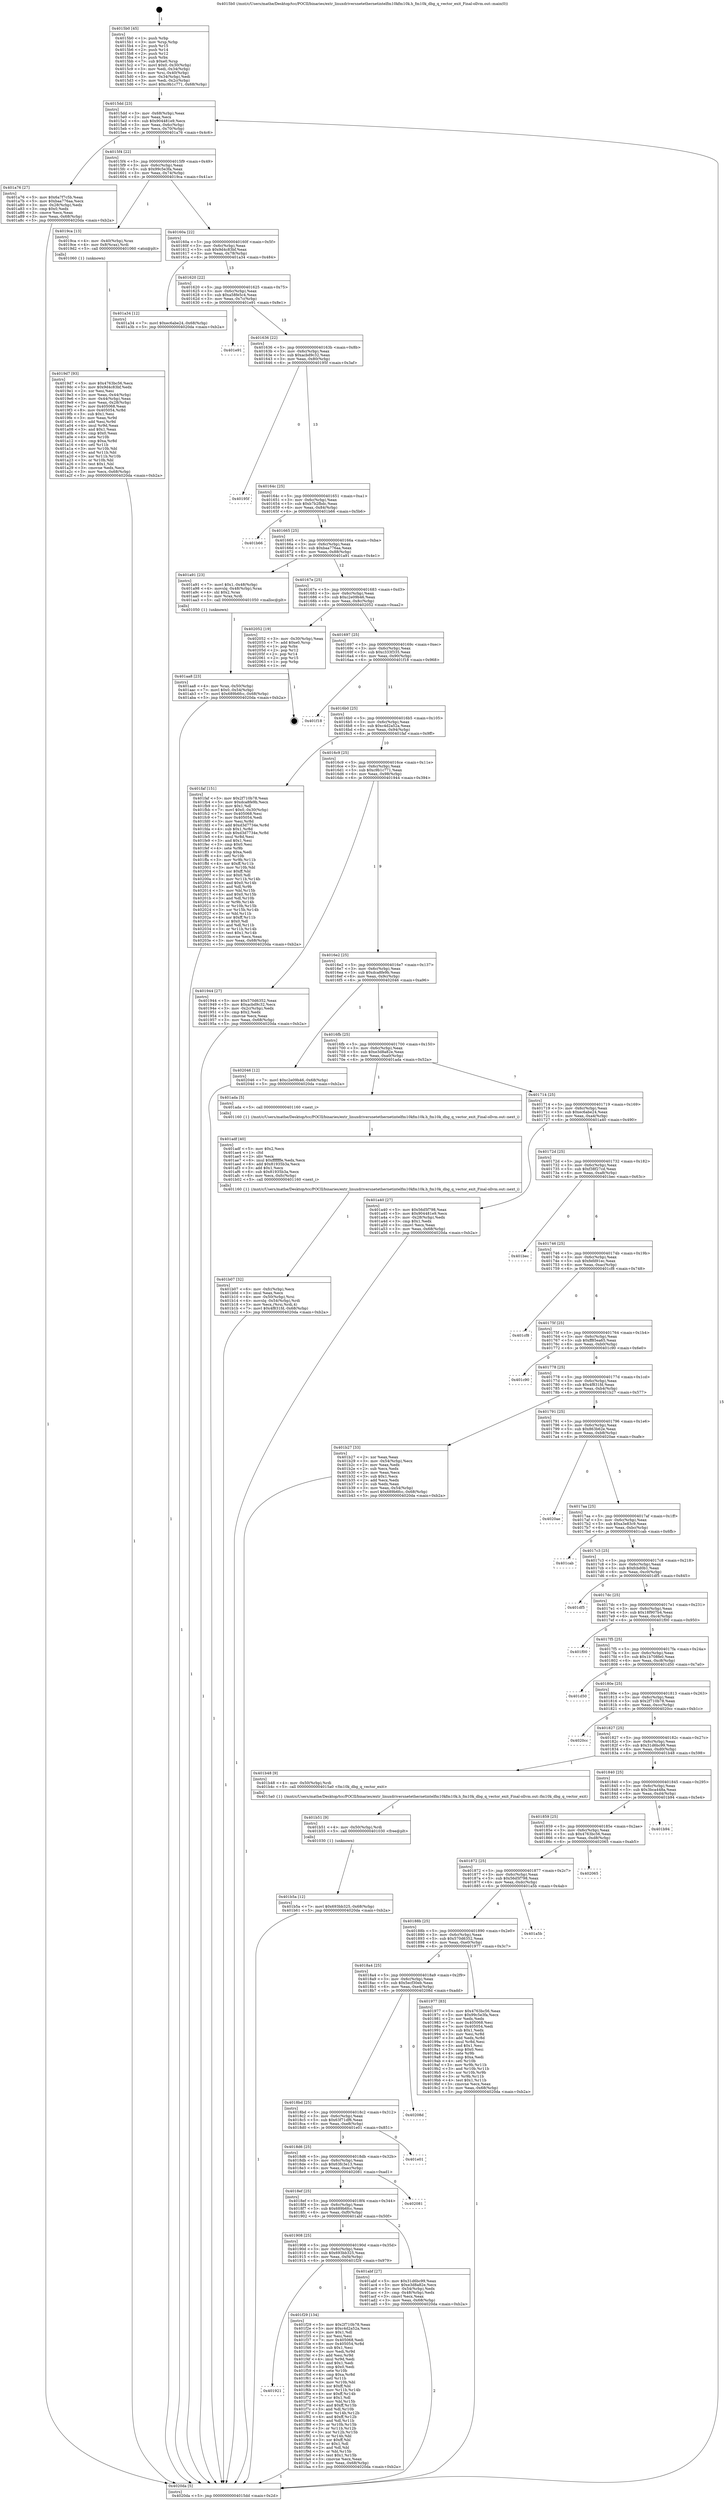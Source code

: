 digraph "0x4015b0" {
  label = "0x4015b0 (/mnt/c/Users/mathe/Desktop/tcc/POCII/binaries/extr_linuxdriversnetethernetintelfm10kfm10k.h_fm10k_dbg_q_vector_exit_Final-ollvm.out::main(0))"
  labelloc = "t"
  node[shape=record]

  Entry [label="",width=0.3,height=0.3,shape=circle,fillcolor=black,style=filled]
  "0x4015dd" [label="{
     0x4015dd [23]\l
     | [instrs]\l
     &nbsp;&nbsp;0x4015dd \<+3\>: mov -0x68(%rbp),%eax\l
     &nbsp;&nbsp;0x4015e0 \<+2\>: mov %eax,%ecx\l
     &nbsp;&nbsp;0x4015e2 \<+6\>: sub $0x904481e9,%ecx\l
     &nbsp;&nbsp;0x4015e8 \<+3\>: mov %eax,-0x6c(%rbp)\l
     &nbsp;&nbsp;0x4015eb \<+3\>: mov %ecx,-0x70(%rbp)\l
     &nbsp;&nbsp;0x4015ee \<+6\>: je 0000000000401a76 \<main+0x4c6\>\l
  }"]
  "0x401a76" [label="{
     0x401a76 [27]\l
     | [instrs]\l
     &nbsp;&nbsp;0x401a76 \<+5\>: mov $0x6a7f7c5b,%eax\l
     &nbsp;&nbsp;0x401a7b \<+5\>: mov $0xbaa776aa,%ecx\l
     &nbsp;&nbsp;0x401a80 \<+3\>: mov -0x28(%rbp),%edx\l
     &nbsp;&nbsp;0x401a83 \<+3\>: cmp $0x0,%edx\l
     &nbsp;&nbsp;0x401a86 \<+3\>: cmove %ecx,%eax\l
     &nbsp;&nbsp;0x401a89 \<+3\>: mov %eax,-0x68(%rbp)\l
     &nbsp;&nbsp;0x401a8c \<+5\>: jmp 00000000004020da \<main+0xb2a\>\l
  }"]
  "0x4015f4" [label="{
     0x4015f4 [22]\l
     | [instrs]\l
     &nbsp;&nbsp;0x4015f4 \<+5\>: jmp 00000000004015f9 \<main+0x49\>\l
     &nbsp;&nbsp;0x4015f9 \<+3\>: mov -0x6c(%rbp),%eax\l
     &nbsp;&nbsp;0x4015fc \<+5\>: sub $0x99c5e3fa,%eax\l
     &nbsp;&nbsp;0x401601 \<+3\>: mov %eax,-0x74(%rbp)\l
     &nbsp;&nbsp;0x401604 \<+6\>: je 00000000004019ca \<main+0x41a\>\l
  }"]
  Exit [label="",width=0.3,height=0.3,shape=circle,fillcolor=black,style=filled,peripheries=2]
  "0x4019ca" [label="{
     0x4019ca [13]\l
     | [instrs]\l
     &nbsp;&nbsp;0x4019ca \<+4\>: mov -0x40(%rbp),%rax\l
     &nbsp;&nbsp;0x4019ce \<+4\>: mov 0x8(%rax),%rdi\l
     &nbsp;&nbsp;0x4019d2 \<+5\>: call 0000000000401060 \<atoi@plt\>\l
     | [calls]\l
     &nbsp;&nbsp;0x401060 \{1\} (unknown)\l
  }"]
  "0x40160a" [label="{
     0x40160a [22]\l
     | [instrs]\l
     &nbsp;&nbsp;0x40160a \<+5\>: jmp 000000000040160f \<main+0x5f\>\l
     &nbsp;&nbsp;0x40160f \<+3\>: mov -0x6c(%rbp),%eax\l
     &nbsp;&nbsp;0x401612 \<+5\>: sub $0x9d4c83bf,%eax\l
     &nbsp;&nbsp;0x401617 \<+3\>: mov %eax,-0x78(%rbp)\l
     &nbsp;&nbsp;0x40161a \<+6\>: je 0000000000401a34 \<main+0x484\>\l
  }"]
  "0x401921" [label="{
     0x401921\l
  }", style=dashed]
  "0x401a34" [label="{
     0x401a34 [12]\l
     | [instrs]\l
     &nbsp;&nbsp;0x401a34 \<+7\>: movl $0xec6abe24,-0x68(%rbp)\l
     &nbsp;&nbsp;0x401a3b \<+5\>: jmp 00000000004020da \<main+0xb2a\>\l
  }"]
  "0x401620" [label="{
     0x401620 [22]\l
     | [instrs]\l
     &nbsp;&nbsp;0x401620 \<+5\>: jmp 0000000000401625 \<main+0x75\>\l
     &nbsp;&nbsp;0x401625 \<+3\>: mov -0x6c(%rbp),%eax\l
     &nbsp;&nbsp;0x401628 \<+5\>: sub $0xa58fe5c4,%eax\l
     &nbsp;&nbsp;0x40162d \<+3\>: mov %eax,-0x7c(%rbp)\l
     &nbsp;&nbsp;0x401630 \<+6\>: je 0000000000401e91 \<main+0x8e1\>\l
  }"]
  "0x401f29" [label="{
     0x401f29 [134]\l
     | [instrs]\l
     &nbsp;&nbsp;0x401f29 \<+5\>: mov $0x2f710b78,%eax\l
     &nbsp;&nbsp;0x401f2e \<+5\>: mov $0xc4d2a52a,%ecx\l
     &nbsp;&nbsp;0x401f33 \<+2\>: mov $0x1,%dl\l
     &nbsp;&nbsp;0x401f35 \<+2\>: xor %esi,%esi\l
     &nbsp;&nbsp;0x401f37 \<+7\>: mov 0x405068,%edi\l
     &nbsp;&nbsp;0x401f3e \<+8\>: mov 0x405054,%r8d\l
     &nbsp;&nbsp;0x401f46 \<+3\>: sub $0x1,%esi\l
     &nbsp;&nbsp;0x401f49 \<+3\>: mov %edi,%r9d\l
     &nbsp;&nbsp;0x401f4c \<+3\>: add %esi,%r9d\l
     &nbsp;&nbsp;0x401f4f \<+4\>: imul %r9d,%edi\l
     &nbsp;&nbsp;0x401f53 \<+3\>: and $0x1,%edi\l
     &nbsp;&nbsp;0x401f56 \<+3\>: cmp $0x0,%edi\l
     &nbsp;&nbsp;0x401f59 \<+4\>: sete %r10b\l
     &nbsp;&nbsp;0x401f5d \<+4\>: cmp $0xa,%r8d\l
     &nbsp;&nbsp;0x401f61 \<+4\>: setl %r11b\l
     &nbsp;&nbsp;0x401f65 \<+3\>: mov %r10b,%bl\l
     &nbsp;&nbsp;0x401f68 \<+3\>: xor $0xff,%bl\l
     &nbsp;&nbsp;0x401f6b \<+3\>: mov %r11b,%r14b\l
     &nbsp;&nbsp;0x401f6e \<+4\>: xor $0xff,%r14b\l
     &nbsp;&nbsp;0x401f72 \<+3\>: xor $0x1,%dl\l
     &nbsp;&nbsp;0x401f75 \<+3\>: mov %bl,%r15b\l
     &nbsp;&nbsp;0x401f78 \<+4\>: and $0xff,%r15b\l
     &nbsp;&nbsp;0x401f7c \<+3\>: and %dl,%r10b\l
     &nbsp;&nbsp;0x401f7f \<+3\>: mov %r14b,%r12b\l
     &nbsp;&nbsp;0x401f82 \<+4\>: and $0xff,%r12b\l
     &nbsp;&nbsp;0x401f86 \<+3\>: and %dl,%r11b\l
     &nbsp;&nbsp;0x401f89 \<+3\>: or %r10b,%r15b\l
     &nbsp;&nbsp;0x401f8c \<+3\>: or %r11b,%r12b\l
     &nbsp;&nbsp;0x401f8f \<+3\>: xor %r12b,%r15b\l
     &nbsp;&nbsp;0x401f92 \<+3\>: or %r14b,%bl\l
     &nbsp;&nbsp;0x401f95 \<+3\>: xor $0xff,%bl\l
     &nbsp;&nbsp;0x401f98 \<+3\>: or $0x1,%dl\l
     &nbsp;&nbsp;0x401f9b \<+2\>: and %dl,%bl\l
     &nbsp;&nbsp;0x401f9d \<+3\>: or %bl,%r15b\l
     &nbsp;&nbsp;0x401fa0 \<+4\>: test $0x1,%r15b\l
     &nbsp;&nbsp;0x401fa4 \<+3\>: cmovne %ecx,%eax\l
     &nbsp;&nbsp;0x401fa7 \<+3\>: mov %eax,-0x68(%rbp)\l
     &nbsp;&nbsp;0x401faa \<+5\>: jmp 00000000004020da \<main+0xb2a\>\l
  }"]
  "0x401e91" [label="{
     0x401e91\l
  }", style=dashed]
  "0x401636" [label="{
     0x401636 [22]\l
     | [instrs]\l
     &nbsp;&nbsp;0x401636 \<+5\>: jmp 000000000040163b \<main+0x8b\>\l
     &nbsp;&nbsp;0x40163b \<+3\>: mov -0x6c(%rbp),%eax\l
     &nbsp;&nbsp;0x40163e \<+5\>: sub $0xacbd9c32,%eax\l
     &nbsp;&nbsp;0x401643 \<+3\>: mov %eax,-0x80(%rbp)\l
     &nbsp;&nbsp;0x401646 \<+6\>: je 000000000040195f \<main+0x3af\>\l
  }"]
  "0x401b5a" [label="{
     0x401b5a [12]\l
     | [instrs]\l
     &nbsp;&nbsp;0x401b5a \<+7\>: movl $0x693bb325,-0x68(%rbp)\l
     &nbsp;&nbsp;0x401b61 \<+5\>: jmp 00000000004020da \<main+0xb2a\>\l
  }"]
  "0x40195f" [label="{
     0x40195f\l
  }", style=dashed]
  "0x40164c" [label="{
     0x40164c [25]\l
     | [instrs]\l
     &nbsp;&nbsp;0x40164c \<+5\>: jmp 0000000000401651 \<main+0xa1\>\l
     &nbsp;&nbsp;0x401651 \<+3\>: mov -0x6c(%rbp),%eax\l
     &nbsp;&nbsp;0x401654 \<+5\>: sub $0xb7b2fbdc,%eax\l
     &nbsp;&nbsp;0x401659 \<+6\>: mov %eax,-0x84(%rbp)\l
     &nbsp;&nbsp;0x40165f \<+6\>: je 0000000000401b66 \<main+0x5b6\>\l
  }"]
  "0x401b51" [label="{
     0x401b51 [9]\l
     | [instrs]\l
     &nbsp;&nbsp;0x401b51 \<+4\>: mov -0x50(%rbp),%rdi\l
     &nbsp;&nbsp;0x401b55 \<+5\>: call 0000000000401030 \<free@plt\>\l
     | [calls]\l
     &nbsp;&nbsp;0x401030 \{1\} (unknown)\l
  }"]
  "0x401b66" [label="{
     0x401b66\l
  }", style=dashed]
  "0x401665" [label="{
     0x401665 [25]\l
     | [instrs]\l
     &nbsp;&nbsp;0x401665 \<+5\>: jmp 000000000040166a \<main+0xba\>\l
     &nbsp;&nbsp;0x40166a \<+3\>: mov -0x6c(%rbp),%eax\l
     &nbsp;&nbsp;0x40166d \<+5\>: sub $0xbaa776aa,%eax\l
     &nbsp;&nbsp;0x401672 \<+6\>: mov %eax,-0x88(%rbp)\l
     &nbsp;&nbsp;0x401678 \<+6\>: je 0000000000401a91 \<main+0x4e1\>\l
  }"]
  "0x401b07" [label="{
     0x401b07 [32]\l
     | [instrs]\l
     &nbsp;&nbsp;0x401b07 \<+6\>: mov -0xfc(%rbp),%ecx\l
     &nbsp;&nbsp;0x401b0d \<+3\>: imul %eax,%ecx\l
     &nbsp;&nbsp;0x401b10 \<+4\>: mov -0x50(%rbp),%rsi\l
     &nbsp;&nbsp;0x401b14 \<+4\>: movslq -0x54(%rbp),%rdi\l
     &nbsp;&nbsp;0x401b18 \<+3\>: mov %ecx,(%rsi,%rdi,4)\l
     &nbsp;&nbsp;0x401b1b \<+7\>: movl $0x4f831fd,-0x68(%rbp)\l
     &nbsp;&nbsp;0x401b22 \<+5\>: jmp 00000000004020da \<main+0xb2a\>\l
  }"]
  "0x401a91" [label="{
     0x401a91 [23]\l
     | [instrs]\l
     &nbsp;&nbsp;0x401a91 \<+7\>: movl $0x1,-0x48(%rbp)\l
     &nbsp;&nbsp;0x401a98 \<+4\>: movslq -0x48(%rbp),%rax\l
     &nbsp;&nbsp;0x401a9c \<+4\>: shl $0x2,%rax\l
     &nbsp;&nbsp;0x401aa0 \<+3\>: mov %rax,%rdi\l
     &nbsp;&nbsp;0x401aa3 \<+5\>: call 0000000000401050 \<malloc@plt\>\l
     | [calls]\l
     &nbsp;&nbsp;0x401050 \{1\} (unknown)\l
  }"]
  "0x40167e" [label="{
     0x40167e [25]\l
     | [instrs]\l
     &nbsp;&nbsp;0x40167e \<+5\>: jmp 0000000000401683 \<main+0xd3\>\l
     &nbsp;&nbsp;0x401683 \<+3\>: mov -0x6c(%rbp),%eax\l
     &nbsp;&nbsp;0x401686 \<+5\>: sub $0xc2e09b46,%eax\l
     &nbsp;&nbsp;0x40168b \<+6\>: mov %eax,-0x8c(%rbp)\l
     &nbsp;&nbsp;0x401691 \<+6\>: je 0000000000402052 \<main+0xaa2\>\l
  }"]
  "0x401adf" [label="{
     0x401adf [40]\l
     | [instrs]\l
     &nbsp;&nbsp;0x401adf \<+5\>: mov $0x2,%ecx\l
     &nbsp;&nbsp;0x401ae4 \<+1\>: cltd\l
     &nbsp;&nbsp;0x401ae5 \<+2\>: idiv %ecx\l
     &nbsp;&nbsp;0x401ae7 \<+6\>: imul $0xfffffffe,%edx,%ecx\l
     &nbsp;&nbsp;0x401aed \<+6\>: add $0x81935b3a,%ecx\l
     &nbsp;&nbsp;0x401af3 \<+3\>: add $0x1,%ecx\l
     &nbsp;&nbsp;0x401af6 \<+6\>: sub $0x81935b3a,%ecx\l
     &nbsp;&nbsp;0x401afc \<+6\>: mov %ecx,-0xfc(%rbp)\l
     &nbsp;&nbsp;0x401b02 \<+5\>: call 0000000000401160 \<next_i\>\l
     | [calls]\l
     &nbsp;&nbsp;0x401160 \{1\} (/mnt/c/Users/mathe/Desktop/tcc/POCII/binaries/extr_linuxdriversnetethernetintelfm10kfm10k.h_fm10k_dbg_q_vector_exit_Final-ollvm.out::next_i)\l
  }"]
  "0x402052" [label="{
     0x402052 [19]\l
     | [instrs]\l
     &nbsp;&nbsp;0x402052 \<+3\>: mov -0x30(%rbp),%eax\l
     &nbsp;&nbsp;0x402055 \<+7\>: add $0xe0,%rsp\l
     &nbsp;&nbsp;0x40205c \<+1\>: pop %rbx\l
     &nbsp;&nbsp;0x40205d \<+2\>: pop %r12\l
     &nbsp;&nbsp;0x40205f \<+2\>: pop %r14\l
     &nbsp;&nbsp;0x402061 \<+2\>: pop %r15\l
     &nbsp;&nbsp;0x402063 \<+1\>: pop %rbp\l
     &nbsp;&nbsp;0x402064 \<+1\>: ret\l
  }"]
  "0x401697" [label="{
     0x401697 [25]\l
     | [instrs]\l
     &nbsp;&nbsp;0x401697 \<+5\>: jmp 000000000040169c \<main+0xec\>\l
     &nbsp;&nbsp;0x40169c \<+3\>: mov -0x6c(%rbp),%eax\l
     &nbsp;&nbsp;0x40169f \<+5\>: sub $0xc333f335,%eax\l
     &nbsp;&nbsp;0x4016a4 \<+6\>: mov %eax,-0x90(%rbp)\l
     &nbsp;&nbsp;0x4016aa \<+6\>: je 0000000000401f18 \<main+0x968\>\l
  }"]
  "0x401908" [label="{
     0x401908 [25]\l
     | [instrs]\l
     &nbsp;&nbsp;0x401908 \<+5\>: jmp 000000000040190d \<main+0x35d\>\l
     &nbsp;&nbsp;0x40190d \<+3\>: mov -0x6c(%rbp),%eax\l
     &nbsp;&nbsp;0x401910 \<+5\>: sub $0x693bb325,%eax\l
     &nbsp;&nbsp;0x401915 \<+6\>: mov %eax,-0xf4(%rbp)\l
     &nbsp;&nbsp;0x40191b \<+6\>: je 0000000000401f29 \<main+0x979\>\l
  }"]
  "0x401f18" [label="{
     0x401f18\l
  }", style=dashed]
  "0x4016b0" [label="{
     0x4016b0 [25]\l
     | [instrs]\l
     &nbsp;&nbsp;0x4016b0 \<+5\>: jmp 00000000004016b5 \<main+0x105\>\l
     &nbsp;&nbsp;0x4016b5 \<+3\>: mov -0x6c(%rbp),%eax\l
     &nbsp;&nbsp;0x4016b8 \<+5\>: sub $0xc4d2a52a,%eax\l
     &nbsp;&nbsp;0x4016bd \<+6\>: mov %eax,-0x94(%rbp)\l
     &nbsp;&nbsp;0x4016c3 \<+6\>: je 0000000000401faf \<main+0x9ff\>\l
  }"]
  "0x401abf" [label="{
     0x401abf [27]\l
     | [instrs]\l
     &nbsp;&nbsp;0x401abf \<+5\>: mov $0x31d6bc99,%eax\l
     &nbsp;&nbsp;0x401ac4 \<+5\>: mov $0xe3d8a82e,%ecx\l
     &nbsp;&nbsp;0x401ac9 \<+3\>: mov -0x54(%rbp),%edx\l
     &nbsp;&nbsp;0x401acc \<+3\>: cmp -0x48(%rbp),%edx\l
     &nbsp;&nbsp;0x401acf \<+3\>: cmovl %ecx,%eax\l
     &nbsp;&nbsp;0x401ad2 \<+3\>: mov %eax,-0x68(%rbp)\l
     &nbsp;&nbsp;0x401ad5 \<+5\>: jmp 00000000004020da \<main+0xb2a\>\l
  }"]
  "0x401faf" [label="{
     0x401faf [151]\l
     | [instrs]\l
     &nbsp;&nbsp;0x401faf \<+5\>: mov $0x2f710b78,%eax\l
     &nbsp;&nbsp;0x401fb4 \<+5\>: mov $0xdca8fe9b,%ecx\l
     &nbsp;&nbsp;0x401fb9 \<+2\>: mov $0x1,%dl\l
     &nbsp;&nbsp;0x401fbb \<+7\>: movl $0x0,-0x30(%rbp)\l
     &nbsp;&nbsp;0x401fc2 \<+7\>: mov 0x405068,%esi\l
     &nbsp;&nbsp;0x401fc9 \<+7\>: mov 0x405054,%edi\l
     &nbsp;&nbsp;0x401fd0 \<+3\>: mov %esi,%r8d\l
     &nbsp;&nbsp;0x401fd3 \<+7\>: add $0xd3d7734e,%r8d\l
     &nbsp;&nbsp;0x401fda \<+4\>: sub $0x1,%r8d\l
     &nbsp;&nbsp;0x401fde \<+7\>: sub $0xd3d7734e,%r8d\l
     &nbsp;&nbsp;0x401fe5 \<+4\>: imul %r8d,%esi\l
     &nbsp;&nbsp;0x401fe9 \<+3\>: and $0x1,%esi\l
     &nbsp;&nbsp;0x401fec \<+3\>: cmp $0x0,%esi\l
     &nbsp;&nbsp;0x401fef \<+4\>: sete %r9b\l
     &nbsp;&nbsp;0x401ff3 \<+3\>: cmp $0xa,%edi\l
     &nbsp;&nbsp;0x401ff6 \<+4\>: setl %r10b\l
     &nbsp;&nbsp;0x401ffa \<+3\>: mov %r9b,%r11b\l
     &nbsp;&nbsp;0x401ffd \<+4\>: xor $0xff,%r11b\l
     &nbsp;&nbsp;0x402001 \<+3\>: mov %r10b,%bl\l
     &nbsp;&nbsp;0x402004 \<+3\>: xor $0xff,%bl\l
     &nbsp;&nbsp;0x402007 \<+3\>: xor $0x0,%dl\l
     &nbsp;&nbsp;0x40200a \<+3\>: mov %r11b,%r14b\l
     &nbsp;&nbsp;0x40200d \<+4\>: and $0x0,%r14b\l
     &nbsp;&nbsp;0x402011 \<+3\>: and %dl,%r9b\l
     &nbsp;&nbsp;0x402014 \<+3\>: mov %bl,%r15b\l
     &nbsp;&nbsp;0x402017 \<+4\>: and $0x0,%r15b\l
     &nbsp;&nbsp;0x40201b \<+3\>: and %dl,%r10b\l
     &nbsp;&nbsp;0x40201e \<+3\>: or %r9b,%r14b\l
     &nbsp;&nbsp;0x402021 \<+3\>: or %r10b,%r15b\l
     &nbsp;&nbsp;0x402024 \<+3\>: xor %r15b,%r14b\l
     &nbsp;&nbsp;0x402027 \<+3\>: or %bl,%r11b\l
     &nbsp;&nbsp;0x40202a \<+4\>: xor $0xff,%r11b\l
     &nbsp;&nbsp;0x40202e \<+3\>: or $0x0,%dl\l
     &nbsp;&nbsp;0x402031 \<+3\>: and %dl,%r11b\l
     &nbsp;&nbsp;0x402034 \<+3\>: or %r11b,%r14b\l
     &nbsp;&nbsp;0x402037 \<+4\>: test $0x1,%r14b\l
     &nbsp;&nbsp;0x40203b \<+3\>: cmovne %ecx,%eax\l
     &nbsp;&nbsp;0x40203e \<+3\>: mov %eax,-0x68(%rbp)\l
     &nbsp;&nbsp;0x402041 \<+5\>: jmp 00000000004020da \<main+0xb2a\>\l
  }"]
  "0x4016c9" [label="{
     0x4016c9 [25]\l
     | [instrs]\l
     &nbsp;&nbsp;0x4016c9 \<+5\>: jmp 00000000004016ce \<main+0x11e\>\l
     &nbsp;&nbsp;0x4016ce \<+3\>: mov -0x6c(%rbp),%eax\l
     &nbsp;&nbsp;0x4016d1 \<+5\>: sub $0xc9b1c771,%eax\l
     &nbsp;&nbsp;0x4016d6 \<+6\>: mov %eax,-0x98(%rbp)\l
     &nbsp;&nbsp;0x4016dc \<+6\>: je 0000000000401944 \<main+0x394\>\l
  }"]
  "0x4018ef" [label="{
     0x4018ef [25]\l
     | [instrs]\l
     &nbsp;&nbsp;0x4018ef \<+5\>: jmp 00000000004018f4 \<main+0x344\>\l
     &nbsp;&nbsp;0x4018f4 \<+3\>: mov -0x6c(%rbp),%eax\l
     &nbsp;&nbsp;0x4018f7 \<+5\>: sub $0x689b6fcc,%eax\l
     &nbsp;&nbsp;0x4018fc \<+6\>: mov %eax,-0xf0(%rbp)\l
     &nbsp;&nbsp;0x401902 \<+6\>: je 0000000000401abf \<main+0x50f\>\l
  }"]
  "0x401944" [label="{
     0x401944 [27]\l
     | [instrs]\l
     &nbsp;&nbsp;0x401944 \<+5\>: mov $0x570d6352,%eax\l
     &nbsp;&nbsp;0x401949 \<+5\>: mov $0xacbd9c32,%ecx\l
     &nbsp;&nbsp;0x40194e \<+3\>: mov -0x2c(%rbp),%edx\l
     &nbsp;&nbsp;0x401951 \<+3\>: cmp $0x2,%edx\l
     &nbsp;&nbsp;0x401954 \<+3\>: cmovne %ecx,%eax\l
     &nbsp;&nbsp;0x401957 \<+3\>: mov %eax,-0x68(%rbp)\l
     &nbsp;&nbsp;0x40195a \<+5\>: jmp 00000000004020da \<main+0xb2a\>\l
  }"]
  "0x4016e2" [label="{
     0x4016e2 [25]\l
     | [instrs]\l
     &nbsp;&nbsp;0x4016e2 \<+5\>: jmp 00000000004016e7 \<main+0x137\>\l
     &nbsp;&nbsp;0x4016e7 \<+3\>: mov -0x6c(%rbp),%eax\l
     &nbsp;&nbsp;0x4016ea \<+5\>: sub $0xdca8fe9b,%eax\l
     &nbsp;&nbsp;0x4016ef \<+6\>: mov %eax,-0x9c(%rbp)\l
     &nbsp;&nbsp;0x4016f5 \<+6\>: je 0000000000402046 \<main+0xa96\>\l
  }"]
  "0x4020da" [label="{
     0x4020da [5]\l
     | [instrs]\l
     &nbsp;&nbsp;0x4020da \<+5\>: jmp 00000000004015dd \<main+0x2d\>\l
  }"]
  "0x4015b0" [label="{
     0x4015b0 [45]\l
     | [instrs]\l
     &nbsp;&nbsp;0x4015b0 \<+1\>: push %rbp\l
     &nbsp;&nbsp;0x4015b1 \<+3\>: mov %rsp,%rbp\l
     &nbsp;&nbsp;0x4015b4 \<+2\>: push %r15\l
     &nbsp;&nbsp;0x4015b6 \<+2\>: push %r14\l
     &nbsp;&nbsp;0x4015b8 \<+2\>: push %r12\l
     &nbsp;&nbsp;0x4015ba \<+1\>: push %rbx\l
     &nbsp;&nbsp;0x4015bb \<+7\>: sub $0xe0,%rsp\l
     &nbsp;&nbsp;0x4015c2 \<+7\>: movl $0x0,-0x30(%rbp)\l
     &nbsp;&nbsp;0x4015c9 \<+3\>: mov %edi,-0x34(%rbp)\l
     &nbsp;&nbsp;0x4015cc \<+4\>: mov %rsi,-0x40(%rbp)\l
     &nbsp;&nbsp;0x4015d0 \<+3\>: mov -0x34(%rbp),%edi\l
     &nbsp;&nbsp;0x4015d3 \<+3\>: mov %edi,-0x2c(%rbp)\l
     &nbsp;&nbsp;0x4015d6 \<+7\>: movl $0xc9b1c771,-0x68(%rbp)\l
  }"]
  "0x402081" [label="{
     0x402081\l
  }", style=dashed]
  "0x402046" [label="{
     0x402046 [12]\l
     | [instrs]\l
     &nbsp;&nbsp;0x402046 \<+7\>: movl $0xc2e09b46,-0x68(%rbp)\l
     &nbsp;&nbsp;0x40204d \<+5\>: jmp 00000000004020da \<main+0xb2a\>\l
  }"]
  "0x4016fb" [label="{
     0x4016fb [25]\l
     | [instrs]\l
     &nbsp;&nbsp;0x4016fb \<+5\>: jmp 0000000000401700 \<main+0x150\>\l
     &nbsp;&nbsp;0x401700 \<+3\>: mov -0x6c(%rbp),%eax\l
     &nbsp;&nbsp;0x401703 \<+5\>: sub $0xe3d8a82e,%eax\l
     &nbsp;&nbsp;0x401708 \<+6\>: mov %eax,-0xa0(%rbp)\l
     &nbsp;&nbsp;0x40170e \<+6\>: je 0000000000401ada \<main+0x52a\>\l
  }"]
  "0x4018d6" [label="{
     0x4018d6 [25]\l
     | [instrs]\l
     &nbsp;&nbsp;0x4018d6 \<+5\>: jmp 00000000004018db \<main+0x32b\>\l
     &nbsp;&nbsp;0x4018db \<+3\>: mov -0x6c(%rbp),%eax\l
     &nbsp;&nbsp;0x4018de \<+5\>: sub $0x63fc3e13,%eax\l
     &nbsp;&nbsp;0x4018e3 \<+6\>: mov %eax,-0xec(%rbp)\l
     &nbsp;&nbsp;0x4018e9 \<+6\>: je 0000000000402081 \<main+0xad1\>\l
  }"]
  "0x401ada" [label="{
     0x401ada [5]\l
     | [instrs]\l
     &nbsp;&nbsp;0x401ada \<+5\>: call 0000000000401160 \<next_i\>\l
     | [calls]\l
     &nbsp;&nbsp;0x401160 \{1\} (/mnt/c/Users/mathe/Desktop/tcc/POCII/binaries/extr_linuxdriversnetethernetintelfm10kfm10k.h_fm10k_dbg_q_vector_exit_Final-ollvm.out::next_i)\l
  }"]
  "0x401714" [label="{
     0x401714 [25]\l
     | [instrs]\l
     &nbsp;&nbsp;0x401714 \<+5\>: jmp 0000000000401719 \<main+0x169\>\l
     &nbsp;&nbsp;0x401719 \<+3\>: mov -0x6c(%rbp),%eax\l
     &nbsp;&nbsp;0x40171c \<+5\>: sub $0xec6abe24,%eax\l
     &nbsp;&nbsp;0x401721 \<+6\>: mov %eax,-0xa4(%rbp)\l
     &nbsp;&nbsp;0x401727 \<+6\>: je 0000000000401a40 \<main+0x490\>\l
  }"]
  "0x401e01" [label="{
     0x401e01\l
  }", style=dashed]
  "0x401a40" [label="{
     0x401a40 [27]\l
     | [instrs]\l
     &nbsp;&nbsp;0x401a40 \<+5\>: mov $0x56d5f798,%eax\l
     &nbsp;&nbsp;0x401a45 \<+5\>: mov $0x904481e9,%ecx\l
     &nbsp;&nbsp;0x401a4a \<+3\>: mov -0x28(%rbp),%edx\l
     &nbsp;&nbsp;0x401a4d \<+3\>: cmp $0x1,%edx\l
     &nbsp;&nbsp;0x401a50 \<+3\>: cmovl %ecx,%eax\l
     &nbsp;&nbsp;0x401a53 \<+3\>: mov %eax,-0x68(%rbp)\l
     &nbsp;&nbsp;0x401a56 \<+5\>: jmp 00000000004020da \<main+0xb2a\>\l
  }"]
  "0x40172d" [label="{
     0x40172d [25]\l
     | [instrs]\l
     &nbsp;&nbsp;0x40172d \<+5\>: jmp 0000000000401732 \<main+0x182\>\l
     &nbsp;&nbsp;0x401732 \<+3\>: mov -0x6c(%rbp),%eax\l
     &nbsp;&nbsp;0x401735 \<+5\>: sub $0xf38f27cd,%eax\l
     &nbsp;&nbsp;0x40173a \<+6\>: mov %eax,-0xa8(%rbp)\l
     &nbsp;&nbsp;0x401740 \<+6\>: je 0000000000401bec \<main+0x63c\>\l
  }"]
  "0x4018bd" [label="{
     0x4018bd [25]\l
     | [instrs]\l
     &nbsp;&nbsp;0x4018bd \<+5\>: jmp 00000000004018c2 \<main+0x312\>\l
     &nbsp;&nbsp;0x4018c2 \<+3\>: mov -0x6c(%rbp),%eax\l
     &nbsp;&nbsp;0x4018c5 \<+5\>: sub $0x63f71df6,%eax\l
     &nbsp;&nbsp;0x4018ca \<+6\>: mov %eax,-0xe8(%rbp)\l
     &nbsp;&nbsp;0x4018d0 \<+6\>: je 0000000000401e01 \<main+0x851\>\l
  }"]
  "0x401bec" [label="{
     0x401bec\l
  }", style=dashed]
  "0x401746" [label="{
     0x401746 [25]\l
     | [instrs]\l
     &nbsp;&nbsp;0x401746 \<+5\>: jmp 000000000040174b \<main+0x19b\>\l
     &nbsp;&nbsp;0x40174b \<+3\>: mov -0x6c(%rbp),%eax\l
     &nbsp;&nbsp;0x40174e \<+5\>: sub $0xfefd91ec,%eax\l
     &nbsp;&nbsp;0x401753 \<+6\>: mov %eax,-0xac(%rbp)\l
     &nbsp;&nbsp;0x401759 \<+6\>: je 0000000000401cf8 \<main+0x748\>\l
  }"]
  "0x40208d" [label="{
     0x40208d\l
  }", style=dashed]
  "0x401cf8" [label="{
     0x401cf8\l
  }", style=dashed]
  "0x40175f" [label="{
     0x40175f [25]\l
     | [instrs]\l
     &nbsp;&nbsp;0x40175f \<+5\>: jmp 0000000000401764 \<main+0x1b4\>\l
     &nbsp;&nbsp;0x401764 \<+3\>: mov -0x6c(%rbp),%eax\l
     &nbsp;&nbsp;0x401767 \<+5\>: sub $0xff85ea65,%eax\l
     &nbsp;&nbsp;0x40176c \<+6\>: mov %eax,-0xb0(%rbp)\l
     &nbsp;&nbsp;0x401772 \<+6\>: je 0000000000401c90 \<main+0x6e0\>\l
  }"]
  "0x401aa8" [label="{
     0x401aa8 [23]\l
     | [instrs]\l
     &nbsp;&nbsp;0x401aa8 \<+4\>: mov %rax,-0x50(%rbp)\l
     &nbsp;&nbsp;0x401aac \<+7\>: movl $0x0,-0x54(%rbp)\l
     &nbsp;&nbsp;0x401ab3 \<+7\>: movl $0x689b6fcc,-0x68(%rbp)\l
     &nbsp;&nbsp;0x401aba \<+5\>: jmp 00000000004020da \<main+0xb2a\>\l
  }"]
  "0x401c90" [label="{
     0x401c90\l
  }", style=dashed]
  "0x401778" [label="{
     0x401778 [25]\l
     | [instrs]\l
     &nbsp;&nbsp;0x401778 \<+5\>: jmp 000000000040177d \<main+0x1cd\>\l
     &nbsp;&nbsp;0x40177d \<+3\>: mov -0x6c(%rbp),%eax\l
     &nbsp;&nbsp;0x401780 \<+5\>: sub $0x4f831fd,%eax\l
     &nbsp;&nbsp;0x401785 \<+6\>: mov %eax,-0xb4(%rbp)\l
     &nbsp;&nbsp;0x40178b \<+6\>: je 0000000000401b27 \<main+0x577\>\l
  }"]
  "0x4019d7" [label="{
     0x4019d7 [93]\l
     | [instrs]\l
     &nbsp;&nbsp;0x4019d7 \<+5\>: mov $0x4763bc56,%ecx\l
     &nbsp;&nbsp;0x4019dc \<+5\>: mov $0x9d4c83bf,%edx\l
     &nbsp;&nbsp;0x4019e1 \<+2\>: xor %esi,%esi\l
     &nbsp;&nbsp;0x4019e3 \<+3\>: mov %eax,-0x44(%rbp)\l
     &nbsp;&nbsp;0x4019e6 \<+3\>: mov -0x44(%rbp),%eax\l
     &nbsp;&nbsp;0x4019e9 \<+3\>: mov %eax,-0x28(%rbp)\l
     &nbsp;&nbsp;0x4019ec \<+7\>: mov 0x405068,%eax\l
     &nbsp;&nbsp;0x4019f3 \<+8\>: mov 0x405054,%r8d\l
     &nbsp;&nbsp;0x4019fb \<+3\>: sub $0x1,%esi\l
     &nbsp;&nbsp;0x4019fe \<+3\>: mov %eax,%r9d\l
     &nbsp;&nbsp;0x401a01 \<+3\>: add %esi,%r9d\l
     &nbsp;&nbsp;0x401a04 \<+4\>: imul %r9d,%eax\l
     &nbsp;&nbsp;0x401a08 \<+3\>: and $0x1,%eax\l
     &nbsp;&nbsp;0x401a0b \<+3\>: cmp $0x0,%eax\l
     &nbsp;&nbsp;0x401a0e \<+4\>: sete %r10b\l
     &nbsp;&nbsp;0x401a12 \<+4\>: cmp $0xa,%r8d\l
     &nbsp;&nbsp;0x401a16 \<+4\>: setl %r11b\l
     &nbsp;&nbsp;0x401a1a \<+3\>: mov %r10b,%bl\l
     &nbsp;&nbsp;0x401a1d \<+3\>: and %r11b,%bl\l
     &nbsp;&nbsp;0x401a20 \<+3\>: xor %r11b,%r10b\l
     &nbsp;&nbsp;0x401a23 \<+3\>: or %r10b,%bl\l
     &nbsp;&nbsp;0x401a26 \<+3\>: test $0x1,%bl\l
     &nbsp;&nbsp;0x401a29 \<+3\>: cmovne %edx,%ecx\l
     &nbsp;&nbsp;0x401a2c \<+3\>: mov %ecx,-0x68(%rbp)\l
     &nbsp;&nbsp;0x401a2f \<+5\>: jmp 00000000004020da \<main+0xb2a\>\l
  }"]
  "0x401b27" [label="{
     0x401b27 [33]\l
     | [instrs]\l
     &nbsp;&nbsp;0x401b27 \<+2\>: xor %eax,%eax\l
     &nbsp;&nbsp;0x401b29 \<+3\>: mov -0x54(%rbp),%ecx\l
     &nbsp;&nbsp;0x401b2c \<+2\>: mov %eax,%edx\l
     &nbsp;&nbsp;0x401b2e \<+2\>: sub %ecx,%edx\l
     &nbsp;&nbsp;0x401b30 \<+2\>: mov %eax,%ecx\l
     &nbsp;&nbsp;0x401b32 \<+3\>: sub $0x1,%ecx\l
     &nbsp;&nbsp;0x401b35 \<+2\>: add %ecx,%edx\l
     &nbsp;&nbsp;0x401b37 \<+2\>: sub %edx,%eax\l
     &nbsp;&nbsp;0x401b39 \<+3\>: mov %eax,-0x54(%rbp)\l
     &nbsp;&nbsp;0x401b3c \<+7\>: movl $0x689b6fcc,-0x68(%rbp)\l
     &nbsp;&nbsp;0x401b43 \<+5\>: jmp 00000000004020da \<main+0xb2a\>\l
  }"]
  "0x401791" [label="{
     0x401791 [25]\l
     | [instrs]\l
     &nbsp;&nbsp;0x401791 \<+5\>: jmp 0000000000401796 \<main+0x1e6\>\l
     &nbsp;&nbsp;0x401796 \<+3\>: mov -0x6c(%rbp),%eax\l
     &nbsp;&nbsp;0x401799 \<+5\>: sub $0x863b62e,%eax\l
     &nbsp;&nbsp;0x40179e \<+6\>: mov %eax,-0xb8(%rbp)\l
     &nbsp;&nbsp;0x4017a4 \<+6\>: je 00000000004020ae \<main+0xafe\>\l
  }"]
  "0x4018a4" [label="{
     0x4018a4 [25]\l
     | [instrs]\l
     &nbsp;&nbsp;0x4018a4 \<+5\>: jmp 00000000004018a9 \<main+0x2f9\>\l
     &nbsp;&nbsp;0x4018a9 \<+3\>: mov -0x6c(%rbp),%eax\l
     &nbsp;&nbsp;0x4018ac \<+5\>: sub $0x5ecf30eb,%eax\l
     &nbsp;&nbsp;0x4018b1 \<+6\>: mov %eax,-0xe4(%rbp)\l
     &nbsp;&nbsp;0x4018b7 \<+6\>: je 000000000040208d \<main+0xadd\>\l
  }"]
  "0x4020ae" [label="{
     0x4020ae\l
  }", style=dashed]
  "0x4017aa" [label="{
     0x4017aa [25]\l
     | [instrs]\l
     &nbsp;&nbsp;0x4017aa \<+5\>: jmp 00000000004017af \<main+0x1ff\>\l
     &nbsp;&nbsp;0x4017af \<+3\>: mov -0x6c(%rbp),%eax\l
     &nbsp;&nbsp;0x4017b2 \<+5\>: sub $0xa3e83c9,%eax\l
     &nbsp;&nbsp;0x4017b7 \<+6\>: mov %eax,-0xbc(%rbp)\l
     &nbsp;&nbsp;0x4017bd \<+6\>: je 0000000000401cab \<main+0x6fb\>\l
  }"]
  "0x401977" [label="{
     0x401977 [83]\l
     | [instrs]\l
     &nbsp;&nbsp;0x401977 \<+5\>: mov $0x4763bc56,%eax\l
     &nbsp;&nbsp;0x40197c \<+5\>: mov $0x99c5e3fa,%ecx\l
     &nbsp;&nbsp;0x401981 \<+2\>: xor %edx,%edx\l
     &nbsp;&nbsp;0x401983 \<+7\>: mov 0x405068,%esi\l
     &nbsp;&nbsp;0x40198a \<+7\>: mov 0x405054,%edi\l
     &nbsp;&nbsp;0x401991 \<+3\>: sub $0x1,%edx\l
     &nbsp;&nbsp;0x401994 \<+3\>: mov %esi,%r8d\l
     &nbsp;&nbsp;0x401997 \<+3\>: add %edx,%r8d\l
     &nbsp;&nbsp;0x40199a \<+4\>: imul %r8d,%esi\l
     &nbsp;&nbsp;0x40199e \<+3\>: and $0x1,%esi\l
     &nbsp;&nbsp;0x4019a1 \<+3\>: cmp $0x0,%esi\l
     &nbsp;&nbsp;0x4019a4 \<+4\>: sete %r9b\l
     &nbsp;&nbsp;0x4019a8 \<+3\>: cmp $0xa,%edi\l
     &nbsp;&nbsp;0x4019ab \<+4\>: setl %r10b\l
     &nbsp;&nbsp;0x4019af \<+3\>: mov %r9b,%r11b\l
     &nbsp;&nbsp;0x4019b2 \<+3\>: and %r10b,%r11b\l
     &nbsp;&nbsp;0x4019b5 \<+3\>: xor %r10b,%r9b\l
     &nbsp;&nbsp;0x4019b8 \<+3\>: or %r9b,%r11b\l
     &nbsp;&nbsp;0x4019bb \<+4\>: test $0x1,%r11b\l
     &nbsp;&nbsp;0x4019bf \<+3\>: cmovne %ecx,%eax\l
     &nbsp;&nbsp;0x4019c2 \<+3\>: mov %eax,-0x68(%rbp)\l
     &nbsp;&nbsp;0x4019c5 \<+5\>: jmp 00000000004020da \<main+0xb2a\>\l
  }"]
  "0x401cab" [label="{
     0x401cab\l
  }", style=dashed]
  "0x4017c3" [label="{
     0x4017c3 [25]\l
     | [instrs]\l
     &nbsp;&nbsp;0x4017c3 \<+5\>: jmp 00000000004017c8 \<main+0x218\>\l
     &nbsp;&nbsp;0x4017c8 \<+3\>: mov -0x6c(%rbp),%eax\l
     &nbsp;&nbsp;0x4017cb \<+5\>: sub $0xfcbd0b1,%eax\l
     &nbsp;&nbsp;0x4017d0 \<+6\>: mov %eax,-0xc0(%rbp)\l
     &nbsp;&nbsp;0x4017d6 \<+6\>: je 0000000000401df5 \<main+0x845\>\l
  }"]
  "0x40188b" [label="{
     0x40188b [25]\l
     | [instrs]\l
     &nbsp;&nbsp;0x40188b \<+5\>: jmp 0000000000401890 \<main+0x2e0\>\l
     &nbsp;&nbsp;0x401890 \<+3\>: mov -0x6c(%rbp),%eax\l
     &nbsp;&nbsp;0x401893 \<+5\>: sub $0x570d6352,%eax\l
     &nbsp;&nbsp;0x401898 \<+6\>: mov %eax,-0xe0(%rbp)\l
     &nbsp;&nbsp;0x40189e \<+6\>: je 0000000000401977 \<main+0x3c7\>\l
  }"]
  "0x401df5" [label="{
     0x401df5\l
  }", style=dashed]
  "0x4017dc" [label="{
     0x4017dc [25]\l
     | [instrs]\l
     &nbsp;&nbsp;0x4017dc \<+5\>: jmp 00000000004017e1 \<main+0x231\>\l
     &nbsp;&nbsp;0x4017e1 \<+3\>: mov -0x6c(%rbp),%eax\l
     &nbsp;&nbsp;0x4017e4 \<+5\>: sub $0x18f907b4,%eax\l
     &nbsp;&nbsp;0x4017e9 \<+6\>: mov %eax,-0xc4(%rbp)\l
     &nbsp;&nbsp;0x4017ef \<+6\>: je 0000000000401f00 \<main+0x950\>\l
  }"]
  "0x401a5b" [label="{
     0x401a5b\l
  }", style=dashed]
  "0x401f00" [label="{
     0x401f00\l
  }", style=dashed]
  "0x4017f5" [label="{
     0x4017f5 [25]\l
     | [instrs]\l
     &nbsp;&nbsp;0x4017f5 \<+5\>: jmp 00000000004017fa \<main+0x24a\>\l
     &nbsp;&nbsp;0x4017fa \<+3\>: mov -0x6c(%rbp),%eax\l
     &nbsp;&nbsp;0x4017fd \<+5\>: sub $0x1b708fe0,%eax\l
     &nbsp;&nbsp;0x401802 \<+6\>: mov %eax,-0xc8(%rbp)\l
     &nbsp;&nbsp;0x401808 \<+6\>: je 0000000000401d50 \<main+0x7a0\>\l
  }"]
  "0x401872" [label="{
     0x401872 [25]\l
     | [instrs]\l
     &nbsp;&nbsp;0x401872 \<+5\>: jmp 0000000000401877 \<main+0x2c7\>\l
     &nbsp;&nbsp;0x401877 \<+3\>: mov -0x6c(%rbp),%eax\l
     &nbsp;&nbsp;0x40187a \<+5\>: sub $0x56d5f798,%eax\l
     &nbsp;&nbsp;0x40187f \<+6\>: mov %eax,-0xdc(%rbp)\l
     &nbsp;&nbsp;0x401885 \<+6\>: je 0000000000401a5b \<main+0x4ab\>\l
  }"]
  "0x401d50" [label="{
     0x401d50\l
  }", style=dashed]
  "0x40180e" [label="{
     0x40180e [25]\l
     | [instrs]\l
     &nbsp;&nbsp;0x40180e \<+5\>: jmp 0000000000401813 \<main+0x263\>\l
     &nbsp;&nbsp;0x401813 \<+3\>: mov -0x6c(%rbp),%eax\l
     &nbsp;&nbsp;0x401816 \<+5\>: sub $0x2f710b78,%eax\l
     &nbsp;&nbsp;0x40181b \<+6\>: mov %eax,-0xcc(%rbp)\l
     &nbsp;&nbsp;0x401821 \<+6\>: je 00000000004020cc \<main+0xb1c\>\l
  }"]
  "0x402065" [label="{
     0x402065\l
  }", style=dashed]
  "0x4020cc" [label="{
     0x4020cc\l
  }", style=dashed]
  "0x401827" [label="{
     0x401827 [25]\l
     | [instrs]\l
     &nbsp;&nbsp;0x401827 \<+5\>: jmp 000000000040182c \<main+0x27c\>\l
     &nbsp;&nbsp;0x40182c \<+3\>: mov -0x6c(%rbp),%eax\l
     &nbsp;&nbsp;0x40182f \<+5\>: sub $0x31d6bc99,%eax\l
     &nbsp;&nbsp;0x401834 \<+6\>: mov %eax,-0xd0(%rbp)\l
     &nbsp;&nbsp;0x40183a \<+6\>: je 0000000000401b48 \<main+0x598\>\l
  }"]
  "0x401859" [label="{
     0x401859 [25]\l
     | [instrs]\l
     &nbsp;&nbsp;0x401859 \<+5\>: jmp 000000000040185e \<main+0x2ae\>\l
     &nbsp;&nbsp;0x40185e \<+3\>: mov -0x6c(%rbp),%eax\l
     &nbsp;&nbsp;0x401861 \<+5\>: sub $0x4763bc56,%eax\l
     &nbsp;&nbsp;0x401866 \<+6\>: mov %eax,-0xd8(%rbp)\l
     &nbsp;&nbsp;0x40186c \<+6\>: je 0000000000402065 \<main+0xab5\>\l
  }"]
  "0x401b48" [label="{
     0x401b48 [9]\l
     | [instrs]\l
     &nbsp;&nbsp;0x401b48 \<+4\>: mov -0x50(%rbp),%rdi\l
     &nbsp;&nbsp;0x401b4c \<+5\>: call 00000000004015a0 \<fm10k_dbg_q_vector_exit\>\l
     | [calls]\l
     &nbsp;&nbsp;0x4015a0 \{1\} (/mnt/c/Users/mathe/Desktop/tcc/POCII/binaries/extr_linuxdriversnetethernetintelfm10kfm10k.h_fm10k_dbg_q_vector_exit_Final-ollvm.out::fm10k_dbg_q_vector_exit)\l
  }"]
  "0x401840" [label="{
     0x401840 [25]\l
     | [instrs]\l
     &nbsp;&nbsp;0x401840 \<+5\>: jmp 0000000000401845 \<main+0x295\>\l
     &nbsp;&nbsp;0x401845 \<+3\>: mov -0x6c(%rbp),%eax\l
     &nbsp;&nbsp;0x401848 \<+5\>: sub $0x3bca448a,%eax\l
     &nbsp;&nbsp;0x40184d \<+6\>: mov %eax,-0xd4(%rbp)\l
     &nbsp;&nbsp;0x401853 \<+6\>: je 0000000000401b94 \<main+0x5e4\>\l
  }"]
  "0x401b94" [label="{
     0x401b94\l
  }", style=dashed]
  Entry -> "0x4015b0" [label=" 1"]
  "0x4015dd" -> "0x401a76" [label=" 1"]
  "0x4015dd" -> "0x4015f4" [label=" 15"]
  "0x402052" -> Exit [label=" 1"]
  "0x4015f4" -> "0x4019ca" [label=" 1"]
  "0x4015f4" -> "0x40160a" [label=" 14"]
  "0x402046" -> "0x4020da" [label=" 1"]
  "0x40160a" -> "0x401a34" [label=" 1"]
  "0x40160a" -> "0x401620" [label=" 13"]
  "0x401faf" -> "0x4020da" [label=" 1"]
  "0x401620" -> "0x401e91" [label=" 0"]
  "0x401620" -> "0x401636" [label=" 13"]
  "0x401f29" -> "0x4020da" [label=" 1"]
  "0x401636" -> "0x40195f" [label=" 0"]
  "0x401636" -> "0x40164c" [label=" 13"]
  "0x401908" -> "0x401f29" [label=" 1"]
  "0x40164c" -> "0x401b66" [label=" 0"]
  "0x40164c" -> "0x401665" [label=" 13"]
  "0x401908" -> "0x401921" [label=" 0"]
  "0x401665" -> "0x401a91" [label=" 1"]
  "0x401665" -> "0x40167e" [label=" 12"]
  "0x401b5a" -> "0x4020da" [label=" 1"]
  "0x40167e" -> "0x402052" [label=" 1"]
  "0x40167e" -> "0x401697" [label=" 11"]
  "0x401b51" -> "0x401b5a" [label=" 1"]
  "0x401697" -> "0x401f18" [label=" 0"]
  "0x401697" -> "0x4016b0" [label=" 11"]
  "0x401b48" -> "0x401b51" [label=" 1"]
  "0x4016b0" -> "0x401faf" [label=" 1"]
  "0x4016b0" -> "0x4016c9" [label=" 10"]
  "0x401b27" -> "0x4020da" [label=" 1"]
  "0x4016c9" -> "0x401944" [label=" 1"]
  "0x4016c9" -> "0x4016e2" [label=" 9"]
  "0x401944" -> "0x4020da" [label=" 1"]
  "0x4015b0" -> "0x4015dd" [label=" 1"]
  "0x4020da" -> "0x4015dd" [label=" 15"]
  "0x401adf" -> "0x401b07" [label=" 1"]
  "0x4016e2" -> "0x402046" [label=" 1"]
  "0x4016e2" -> "0x4016fb" [label=" 8"]
  "0x401ada" -> "0x401adf" [label=" 1"]
  "0x4016fb" -> "0x401ada" [label=" 1"]
  "0x4016fb" -> "0x401714" [label=" 7"]
  "0x4018ef" -> "0x401908" [label=" 1"]
  "0x401714" -> "0x401a40" [label=" 1"]
  "0x401714" -> "0x40172d" [label=" 6"]
  "0x4018ef" -> "0x401abf" [label=" 2"]
  "0x40172d" -> "0x401bec" [label=" 0"]
  "0x40172d" -> "0x401746" [label=" 6"]
  "0x4018d6" -> "0x4018ef" [label=" 3"]
  "0x401746" -> "0x401cf8" [label=" 0"]
  "0x401746" -> "0x40175f" [label=" 6"]
  "0x4018d6" -> "0x402081" [label=" 0"]
  "0x40175f" -> "0x401c90" [label=" 0"]
  "0x40175f" -> "0x401778" [label=" 6"]
  "0x4018bd" -> "0x4018d6" [label=" 3"]
  "0x401778" -> "0x401b27" [label=" 1"]
  "0x401778" -> "0x401791" [label=" 5"]
  "0x4018bd" -> "0x401e01" [label=" 0"]
  "0x401791" -> "0x4020ae" [label=" 0"]
  "0x401791" -> "0x4017aa" [label=" 5"]
  "0x401b07" -> "0x4020da" [label=" 1"]
  "0x4017aa" -> "0x401cab" [label=" 0"]
  "0x4017aa" -> "0x4017c3" [label=" 5"]
  "0x4018a4" -> "0x4018bd" [label=" 3"]
  "0x4017c3" -> "0x401df5" [label=" 0"]
  "0x4017c3" -> "0x4017dc" [label=" 5"]
  "0x401abf" -> "0x4020da" [label=" 2"]
  "0x4017dc" -> "0x401f00" [label=" 0"]
  "0x4017dc" -> "0x4017f5" [label=" 5"]
  "0x401aa8" -> "0x4020da" [label=" 1"]
  "0x4017f5" -> "0x401d50" [label=" 0"]
  "0x4017f5" -> "0x40180e" [label=" 5"]
  "0x401a76" -> "0x4020da" [label=" 1"]
  "0x40180e" -> "0x4020cc" [label=" 0"]
  "0x40180e" -> "0x401827" [label=" 5"]
  "0x401a40" -> "0x4020da" [label=" 1"]
  "0x401827" -> "0x401b48" [label=" 1"]
  "0x401827" -> "0x401840" [label=" 4"]
  "0x4019d7" -> "0x4020da" [label=" 1"]
  "0x401840" -> "0x401b94" [label=" 0"]
  "0x401840" -> "0x401859" [label=" 4"]
  "0x401a34" -> "0x4020da" [label=" 1"]
  "0x401859" -> "0x402065" [label=" 0"]
  "0x401859" -> "0x401872" [label=" 4"]
  "0x401a91" -> "0x401aa8" [label=" 1"]
  "0x401872" -> "0x401a5b" [label=" 0"]
  "0x401872" -> "0x40188b" [label=" 4"]
  "0x4018a4" -> "0x40208d" [label=" 0"]
  "0x40188b" -> "0x401977" [label=" 1"]
  "0x40188b" -> "0x4018a4" [label=" 3"]
  "0x401977" -> "0x4020da" [label=" 1"]
  "0x4019ca" -> "0x4019d7" [label=" 1"]
}
